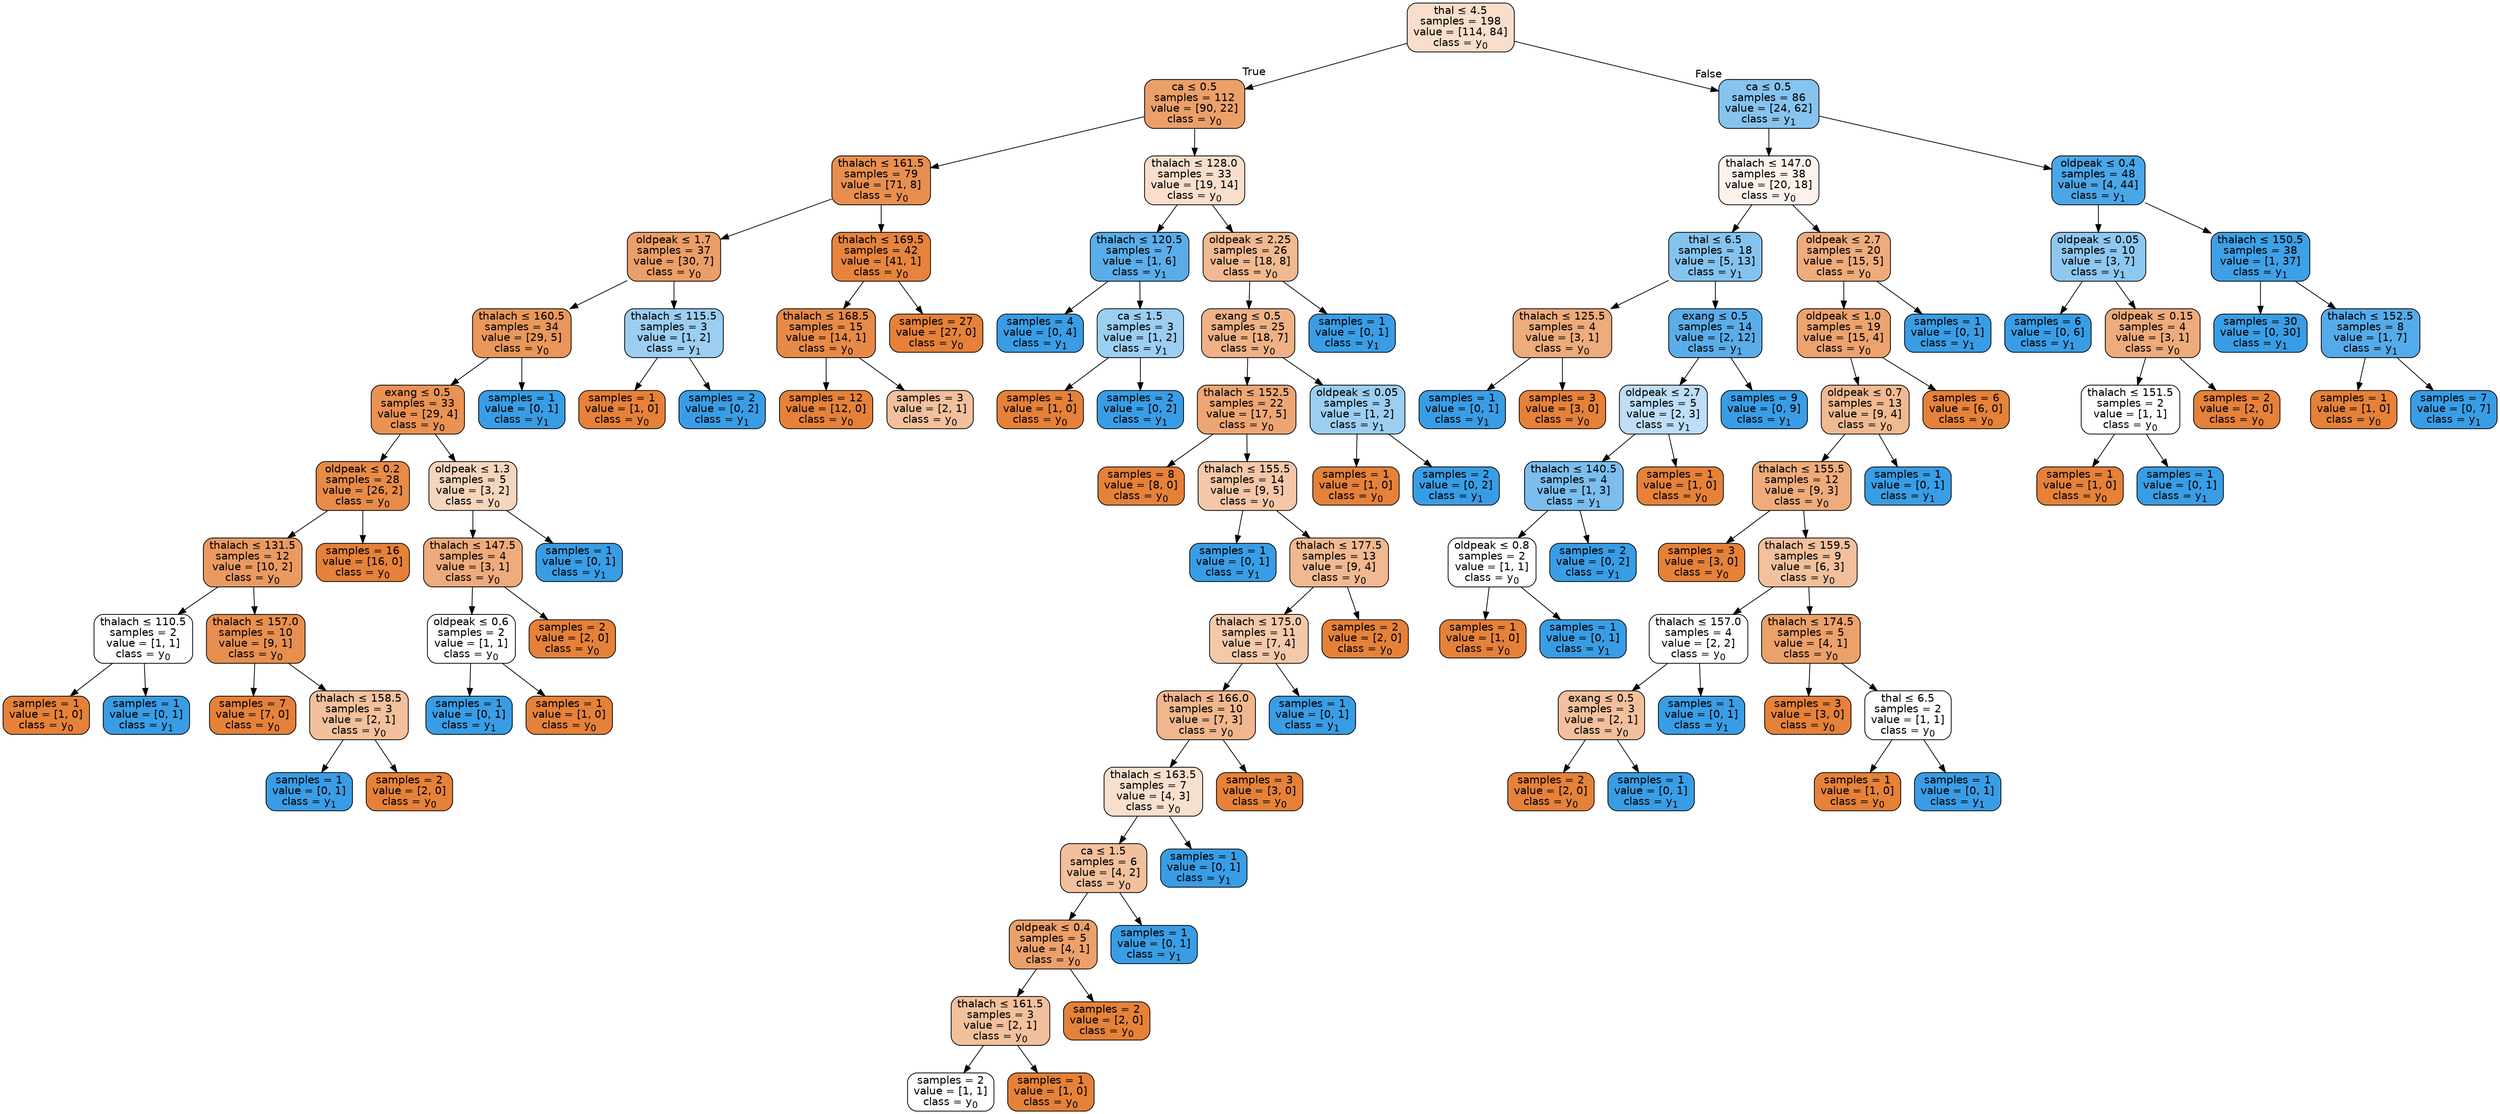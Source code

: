 digraph Tree {
node [shape=box, style="filled, rounded", color="black", fontname=helvetica] ;
edge [fontname=helvetica] ;
0 [label=<thal &le; 4.5<br/>samples = 198<br/>value = [114, 84]<br/>class = y<SUB>0</SUB>>, fillcolor="#f8decb"] ;
1 [label=<ca &le; 0.5<br/>samples = 112<br/>value = [90, 22]<br/>class = y<SUB>0</SUB>>, fillcolor="#eba069"] ;
0 -> 1 [labeldistance=2.5, labelangle=45, headlabel="True"] ;
2 [label=<thalach &le; 161.5<br/>samples = 79<br/>value = [71, 8]<br/>class = y<SUB>0</SUB>>, fillcolor="#e88f4f"] ;
1 -> 2 ;
3 [label=<oldpeak &le; 1.7<br/>samples = 37<br/>value = [30, 7]<br/>class = y<SUB>0</SUB>>, fillcolor="#eb9e67"] ;
2 -> 3 ;
4 [label=<thalach &le; 160.5<br/>samples = 34<br/>value = [29, 5]<br/>class = y<SUB>0</SUB>>, fillcolor="#e9975b"] ;
3 -> 4 ;
5 [label=<exang &le; 0.5<br/>samples = 33<br/>value = [29, 4]<br/>class = y<SUB>0</SUB>>, fillcolor="#e99254"] ;
4 -> 5 ;
6 [label=<oldpeak &le; 0.2<br/>samples = 28<br/>value = [26, 2]<br/>class = y<SUB>0</SUB>>, fillcolor="#e78b48"] ;
5 -> 6 ;
7 [label=<thalach &le; 131.5<br/>samples = 12<br/>value = [10, 2]<br/>class = y<SUB>0</SUB>>, fillcolor="#ea9a61"] ;
6 -> 7 ;
8 [label=<thalach &le; 110.5<br/>samples = 2<br/>value = [1, 1]<br/>class = y<SUB>0</SUB>>, fillcolor="#ffffff"] ;
7 -> 8 ;
9 [label=<samples = 1<br/>value = [1, 0]<br/>class = y<SUB>0</SUB>>, fillcolor="#e58139"] ;
8 -> 9 ;
10 [label=<samples = 1<br/>value = [0, 1]<br/>class = y<SUB>1</SUB>>, fillcolor="#399de5"] ;
8 -> 10 ;
11 [label=<thalach &le; 157.0<br/>samples = 10<br/>value = [9, 1]<br/>class = y<SUB>0</SUB>>, fillcolor="#e88f4f"] ;
7 -> 11 ;
12 [label=<samples = 7<br/>value = [7, 0]<br/>class = y<SUB>0</SUB>>, fillcolor="#e58139"] ;
11 -> 12 ;
13 [label=<thalach &le; 158.5<br/>samples = 3<br/>value = [2, 1]<br/>class = y<SUB>0</SUB>>, fillcolor="#f2c09c"] ;
11 -> 13 ;
14 [label=<samples = 1<br/>value = [0, 1]<br/>class = y<SUB>1</SUB>>, fillcolor="#399de5"] ;
13 -> 14 ;
15 [label=<samples = 2<br/>value = [2, 0]<br/>class = y<SUB>0</SUB>>, fillcolor="#e58139"] ;
13 -> 15 ;
16 [label=<samples = 16<br/>value = [16, 0]<br/>class = y<SUB>0</SUB>>, fillcolor="#e58139"] ;
6 -> 16 ;
17 [label=<oldpeak &le; 1.3<br/>samples = 5<br/>value = [3, 2]<br/>class = y<SUB>0</SUB>>, fillcolor="#f6d5bd"] ;
5 -> 17 ;
18 [label=<thalach &le; 147.5<br/>samples = 4<br/>value = [3, 1]<br/>class = y<SUB>0</SUB>>, fillcolor="#eeab7b"] ;
17 -> 18 ;
19 [label=<oldpeak &le; 0.6<br/>samples = 2<br/>value = [1, 1]<br/>class = y<SUB>0</SUB>>, fillcolor="#ffffff"] ;
18 -> 19 ;
20 [label=<samples = 1<br/>value = [0, 1]<br/>class = y<SUB>1</SUB>>, fillcolor="#399de5"] ;
19 -> 20 ;
21 [label=<samples = 1<br/>value = [1, 0]<br/>class = y<SUB>0</SUB>>, fillcolor="#e58139"] ;
19 -> 21 ;
22 [label=<samples = 2<br/>value = [2, 0]<br/>class = y<SUB>0</SUB>>, fillcolor="#e58139"] ;
18 -> 22 ;
23 [label=<samples = 1<br/>value = [0, 1]<br/>class = y<SUB>1</SUB>>, fillcolor="#399de5"] ;
17 -> 23 ;
24 [label=<samples = 1<br/>value = [0, 1]<br/>class = y<SUB>1</SUB>>, fillcolor="#399de5"] ;
4 -> 24 ;
25 [label=<thalach &le; 115.5<br/>samples = 3<br/>value = [1, 2]<br/>class = y<SUB>1</SUB>>, fillcolor="#9ccef2"] ;
3 -> 25 ;
26 [label=<samples = 1<br/>value = [1, 0]<br/>class = y<SUB>0</SUB>>, fillcolor="#e58139"] ;
25 -> 26 ;
27 [label=<samples = 2<br/>value = [0, 2]<br/>class = y<SUB>1</SUB>>, fillcolor="#399de5"] ;
25 -> 27 ;
28 [label=<thalach &le; 169.5<br/>samples = 42<br/>value = [41, 1]<br/>class = y<SUB>0</SUB>>, fillcolor="#e6843e"] ;
2 -> 28 ;
29 [label=<thalach &le; 168.5<br/>samples = 15<br/>value = [14, 1]<br/>class = y<SUB>0</SUB>>, fillcolor="#e78a47"] ;
28 -> 29 ;
30 [label=<samples = 12<br/>value = [12, 0]<br/>class = y<SUB>0</SUB>>, fillcolor="#e58139"] ;
29 -> 30 ;
31 [label=<samples = 3<br/>value = [2, 1]<br/>class = y<SUB>0</SUB>>, fillcolor="#f2c09c"] ;
29 -> 31 ;
32 [label=<samples = 27<br/>value = [27, 0]<br/>class = y<SUB>0</SUB>>, fillcolor="#e58139"] ;
28 -> 32 ;
33 [label=<thalach &le; 128.0<br/>samples = 33<br/>value = [19, 14]<br/>class = y<SUB>0</SUB>>, fillcolor="#f8decb"] ;
1 -> 33 ;
34 [label=<thalach &le; 120.5<br/>samples = 7<br/>value = [1, 6]<br/>class = y<SUB>1</SUB>>, fillcolor="#5aade9"] ;
33 -> 34 ;
35 [label=<samples = 4<br/>value = [0, 4]<br/>class = y<SUB>1</SUB>>, fillcolor="#399de5"] ;
34 -> 35 ;
36 [label=<ca &le; 1.5<br/>samples = 3<br/>value = [1, 2]<br/>class = y<SUB>1</SUB>>, fillcolor="#9ccef2"] ;
34 -> 36 ;
37 [label=<samples = 1<br/>value = [1, 0]<br/>class = y<SUB>0</SUB>>, fillcolor="#e58139"] ;
36 -> 37 ;
38 [label=<samples = 2<br/>value = [0, 2]<br/>class = y<SUB>1</SUB>>, fillcolor="#399de5"] ;
36 -> 38 ;
39 [label=<oldpeak &le; 2.25<br/>samples = 26<br/>value = [18, 8]<br/>class = y<SUB>0</SUB>>, fillcolor="#f1b991"] ;
33 -> 39 ;
40 [label=<exang &le; 0.5<br/>samples = 25<br/>value = [18, 7]<br/>class = y<SUB>0</SUB>>, fillcolor="#efb286"] ;
39 -> 40 ;
41 [label=<thalach &le; 152.5<br/>samples = 22<br/>value = [17, 5]<br/>class = y<SUB>0</SUB>>, fillcolor="#eda673"] ;
40 -> 41 ;
42 [label=<samples = 8<br/>value = [8, 0]<br/>class = y<SUB>0</SUB>>, fillcolor="#e58139"] ;
41 -> 42 ;
43 [label=<thalach &le; 155.5<br/>samples = 14<br/>value = [9, 5]<br/>class = y<SUB>0</SUB>>, fillcolor="#f3c7a7"] ;
41 -> 43 ;
44 [label=<samples = 1<br/>value = [0, 1]<br/>class = y<SUB>1</SUB>>, fillcolor="#399de5"] ;
43 -> 44 ;
45 [label=<thalach &le; 177.5<br/>samples = 13<br/>value = [9, 4]<br/>class = y<SUB>0</SUB>>, fillcolor="#f1b991"] ;
43 -> 45 ;
46 [label=<thalach &le; 175.0<br/>samples = 11<br/>value = [7, 4]<br/>class = y<SUB>0</SUB>>, fillcolor="#f4c9aa"] ;
45 -> 46 ;
47 [label=<thalach &le; 166.0<br/>samples = 10<br/>value = [7, 3]<br/>class = y<SUB>0</SUB>>, fillcolor="#f0b78e"] ;
46 -> 47 ;
48 [label=<thalach &le; 163.5<br/>samples = 7<br/>value = [4, 3]<br/>class = y<SUB>0</SUB>>, fillcolor="#f8e0ce"] ;
47 -> 48 ;
49 [label=<ca &le; 1.5<br/>samples = 6<br/>value = [4, 2]<br/>class = y<SUB>0</SUB>>, fillcolor="#f2c09c"] ;
48 -> 49 ;
50 [label=<oldpeak &le; 0.4<br/>samples = 5<br/>value = [4, 1]<br/>class = y<SUB>0</SUB>>, fillcolor="#eca06a"] ;
49 -> 50 ;
51 [label=<thalach &le; 161.5<br/>samples = 3<br/>value = [2, 1]<br/>class = y<SUB>0</SUB>>, fillcolor="#f2c09c"] ;
50 -> 51 ;
52 [label=<samples = 2<br/>value = [1, 1]<br/>class = y<SUB>0</SUB>>, fillcolor="#ffffff"] ;
51 -> 52 ;
53 [label=<samples = 1<br/>value = [1, 0]<br/>class = y<SUB>0</SUB>>, fillcolor="#e58139"] ;
51 -> 53 ;
54 [label=<samples = 2<br/>value = [2, 0]<br/>class = y<SUB>0</SUB>>, fillcolor="#e58139"] ;
50 -> 54 ;
55 [label=<samples = 1<br/>value = [0, 1]<br/>class = y<SUB>1</SUB>>, fillcolor="#399de5"] ;
49 -> 55 ;
56 [label=<samples = 1<br/>value = [0, 1]<br/>class = y<SUB>1</SUB>>, fillcolor="#399de5"] ;
48 -> 56 ;
57 [label=<samples = 3<br/>value = [3, 0]<br/>class = y<SUB>0</SUB>>, fillcolor="#e58139"] ;
47 -> 57 ;
58 [label=<samples = 1<br/>value = [0, 1]<br/>class = y<SUB>1</SUB>>, fillcolor="#399de5"] ;
46 -> 58 ;
59 [label=<samples = 2<br/>value = [2, 0]<br/>class = y<SUB>0</SUB>>, fillcolor="#e58139"] ;
45 -> 59 ;
60 [label=<oldpeak &le; 0.05<br/>samples = 3<br/>value = [1, 2]<br/>class = y<SUB>1</SUB>>, fillcolor="#9ccef2"] ;
40 -> 60 ;
61 [label=<samples = 1<br/>value = [1, 0]<br/>class = y<SUB>0</SUB>>, fillcolor="#e58139"] ;
60 -> 61 ;
62 [label=<samples = 2<br/>value = [0, 2]<br/>class = y<SUB>1</SUB>>, fillcolor="#399de5"] ;
60 -> 62 ;
63 [label=<samples = 1<br/>value = [0, 1]<br/>class = y<SUB>1</SUB>>, fillcolor="#399de5"] ;
39 -> 63 ;
64 [label=<ca &le; 0.5<br/>samples = 86<br/>value = [24, 62]<br/>class = y<SUB>1</SUB>>, fillcolor="#86c3ef"] ;
0 -> 64 [labeldistance=2.5, labelangle=-45, headlabel="False"] ;
65 [label=<thalach &le; 147.0<br/>samples = 38<br/>value = [20, 18]<br/>class = y<SUB>0</SUB>>, fillcolor="#fcf2eb"] ;
64 -> 65 ;
66 [label=<thal &le; 6.5<br/>samples = 18<br/>value = [5, 13]<br/>class = y<SUB>1</SUB>>, fillcolor="#85c3ef"] ;
65 -> 66 ;
67 [label=<thalach &le; 125.5<br/>samples = 4<br/>value = [3, 1]<br/>class = y<SUB>0</SUB>>, fillcolor="#eeab7b"] ;
66 -> 67 ;
68 [label=<samples = 1<br/>value = [0, 1]<br/>class = y<SUB>1</SUB>>, fillcolor="#399de5"] ;
67 -> 68 ;
69 [label=<samples = 3<br/>value = [3, 0]<br/>class = y<SUB>0</SUB>>, fillcolor="#e58139"] ;
67 -> 69 ;
70 [label=<exang &le; 0.5<br/>samples = 14<br/>value = [2, 12]<br/>class = y<SUB>1</SUB>>, fillcolor="#5aade9"] ;
66 -> 70 ;
71 [label=<oldpeak &le; 2.7<br/>samples = 5<br/>value = [2, 3]<br/>class = y<SUB>1</SUB>>, fillcolor="#bddef6"] ;
70 -> 71 ;
72 [label=<thalach &le; 140.5<br/>samples = 4<br/>value = [1, 3]<br/>class = y<SUB>1</SUB>>, fillcolor="#7bbeee"] ;
71 -> 72 ;
73 [label=<oldpeak &le; 0.8<br/>samples = 2<br/>value = [1, 1]<br/>class = y<SUB>0</SUB>>, fillcolor="#ffffff"] ;
72 -> 73 ;
74 [label=<samples = 1<br/>value = [1, 0]<br/>class = y<SUB>0</SUB>>, fillcolor="#e58139"] ;
73 -> 74 ;
75 [label=<samples = 1<br/>value = [0, 1]<br/>class = y<SUB>1</SUB>>, fillcolor="#399de5"] ;
73 -> 75 ;
76 [label=<samples = 2<br/>value = [0, 2]<br/>class = y<SUB>1</SUB>>, fillcolor="#399de5"] ;
72 -> 76 ;
77 [label=<samples = 1<br/>value = [1, 0]<br/>class = y<SUB>0</SUB>>, fillcolor="#e58139"] ;
71 -> 77 ;
78 [label=<samples = 9<br/>value = [0, 9]<br/>class = y<SUB>1</SUB>>, fillcolor="#399de5"] ;
70 -> 78 ;
79 [label=<oldpeak &le; 2.7<br/>samples = 20<br/>value = [15, 5]<br/>class = y<SUB>0</SUB>>, fillcolor="#eeab7b"] ;
65 -> 79 ;
80 [label=<oldpeak &le; 1.0<br/>samples = 19<br/>value = [15, 4]<br/>class = y<SUB>0</SUB>>, fillcolor="#eca36e"] ;
79 -> 80 ;
81 [label=<oldpeak &le; 0.7<br/>samples = 13<br/>value = [9, 4]<br/>class = y<SUB>0</SUB>>, fillcolor="#f1b991"] ;
80 -> 81 ;
82 [label=<thalach &le; 155.5<br/>samples = 12<br/>value = [9, 3]<br/>class = y<SUB>0</SUB>>, fillcolor="#eeab7b"] ;
81 -> 82 ;
83 [label=<samples = 3<br/>value = [3, 0]<br/>class = y<SUB>0</SUB>>, fillcolor="#e58139"] ;
82 -> 83 ;
84 [label=<thalach &le; 159.5<br/>samples = 9<br/>value = [6, 3]<br/>class = y<SUB>0</SUB>>, fillcolor="#f2c09c"] ;
82 -> 84 ;
85 [label=<thalach &le; 157.0<br/>samples = 4<br/>value = [2, 2]<br/>class = y<SUB>0</SUB>>, fillcolor="#ffffff"] ;
84 -> 85 ;
86 [label=<exang &le; 0.5<br/>samples = 3<br/>value = [2, 1]<br/>class = y<SUB>0</SUB>>, fillcolor="#f2c09c"] ;
85 -> 86 ;
87 [label=<samples = 2<br/>value = [2, 0]<br/>class = y<SUB>0</SUB>>, fillcolor="#e58139"] ;
86 -> 87 ;
88 [label=<samples = 1<br/>value = [0, 1]<br/>class = y<SUB>1</SUB>>, fillcolor="#399de5"] ;
86 -> 88 ;
89 [label=<samples = 1<br/>value = [0, 1]<br/>class = y<SUB>1</SUB>>, fillcolor="#399de5"] ;
85 -> 89 ;
90 [label=<thalach &le; 174.5<br/>samples = 5<br/>value = [4, 1]<br/>class = y<SUB>0</SUB>>, fillcolor="#eca06a"] ;
84 -> 90 ;
91 [label=<samples = 3<br/>value = [3, 0]<br/>class = y<SUB>0</SUB>>, fillcolor="#e58139"] ;
90 -> 91 ;
92 [label=<thal &le; 6.5<br/>samples = 2<br/>value = [1, 1]<br/>class = y<SUB>0</SUB>>, fillcolor="#ffffff"] ;
90 -> 92 ;
93 [label=<samples = 1<br/>value = [1, 0]<br/>class = y<SUB>0</SUB>>, fillcolor="#e58139"] ;
92 -> 93 ;
94 [label=<samples = 1<br/>value = [0, 1]<br/>class = y<SUB>1</SUB>>, fillcolor="#399de5"] ;
92 -> 94 ;
95 [label=<samples = 1<br/>value = [0, 1]<br/>class = y<SUB>1</SUB>>, fillcolor="#399de5"] ;
81 -> 95 ;
96 [label=<samples = 6<br/>value = [6, 0]<br/>class = y<SUB>0</SUB>>, fillcolor="#e58139"] ;
80 -> 96 ;
97 [label=<samples = 1<br/>value = [0, 1]<br/>class = y<SUB>1</SUB>>, fillcolor="#399de5"] ;
79 -> 97 ;
98 [label=<oldpeak &le; 0.4<br/>samples = 48<br/>value = [4, 44]<br/>class = y<SUB>1</SUB>>, fillcolor="#4ba6e7"] ;
64 -> 98 ;
99 [label=<oldpeak &le; 0.05<br/>samples = 10<br/>value = [3, 7]<br/>class = y<SUB>1</SUB>>, fillcolor="#8ec7f0"] ;
98 -> 99 ;
100 [label=<samples = 6<br/>value = [0, 6]<br/>class = y<SUB>1</SUB>>, fillcolor="#399de5"] ;
99 -> 100 ;
101 [label=<oldpeak &le; 0.15<br/>samples = 4<br/>value = [3, 1]<br/>class = y<SUB>0</SUB>>, fillcolor="#eeab7b"] ;
99 -> 101 ;
102 [label=<thalach &le; 151.5<br/>samples = 2<br/>value = [1, 1]<br/>class = y<SUB>0</SUB>>, fillcolor="#ffffff"] ;
101 -> 102 ;
103 [label=<samples = 1<br/>value = [1, 0]<br/>class = y<SUB>0</SUB>>, fillcolor="#e58139"] ;
102 -> 103 ;
104 [label=<samples = 1<br/>value = [0, 1]<br/>class = y<SUB>1</SUB>>, fillcolor="#399de5"] ;
102 -> 104 ;
105 [label=<samples = 2<br/>value = [2, 0]<br/>class = y<SUB>0</SUB>>, fillcolor="#e58139"] ;
101 -> 105 ;
106 [label=<thalach &le; 150.5<br/>samples = 38<br/>value = [1, 37]<br/>class = y<SUB>1</SUB>>, fillcolor="#3ea0e6"] ;
98 -> 106 ;
107 [label=<samples = 30<br/>value = [0, 30]<br/>class = y<SUB>1</SUB>>, fillcolor="#399de5"] ;
106 -> 107 ;
108 [label=<thalach &le; 152.5<br/>samples = 8<br/>value = [1, 7]<br/>class = y<SUB>1</SUB>>, fillcolor="#55abe9"] ;
106 -> 108 ;
109 [label=<samples = 1<br/>value = [1, 0]<br/>class = y<SUB>0</SUB>>, fillcolor="#e58139"] ;
108 -> 109 ;
110 [label=<samples = 7<br/>value = [0, 7]<br/>class = y<SUB>1</SUB>>, fillcolor="#399de5"] ;
108 -> 110 ;
}
